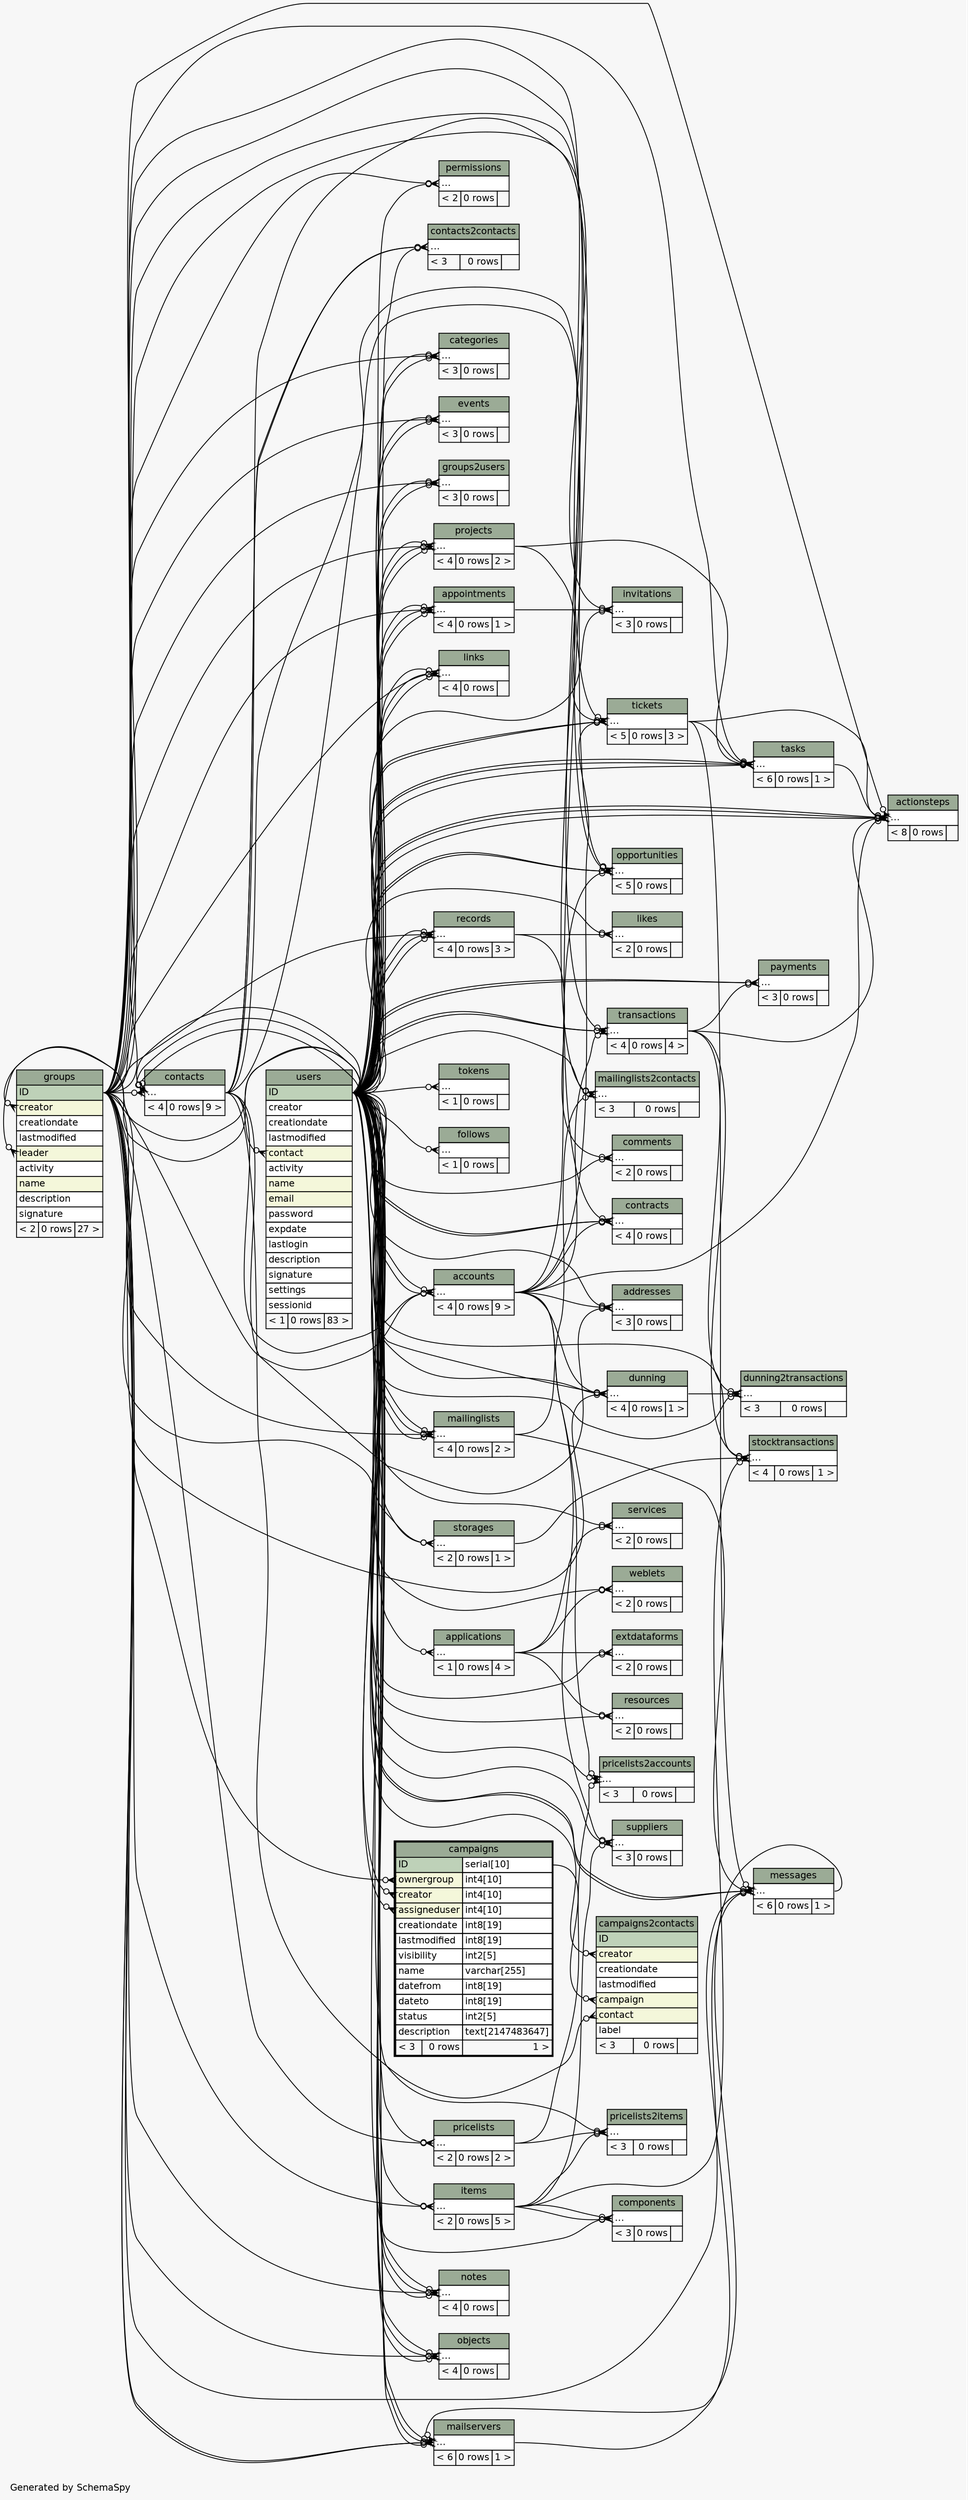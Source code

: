 // dot 2.38.0 on Windows 8.1 6.3
// SchemaSpy rev 590
digraph "twoDegreesRelationshipsDiagram" {
  graph [
    rankdir="RL"
    bgcolor="#f7f7f7"
    label="\nGenerated by SchemaSpy"
    labeljust="l"
    nodesep="0.18"
    ranksep="0.46"
    fontname="Helvetica"
    fontsize="11"
  ];
  node [
    fontname="Helvetica"
    fontsize="11"
    shape="plaintext"
  ];
  edge [
    arrowsize="0.8"
  ];
  "accounts":"elipses":w -> "users":"ID":e [arrowhead=none dir=back arrowtail=crowodot];
  "accounts":"elipses":w -> "contacts":"elipses":e [arrowhead=none dir=back arrowtail=crowodot];
  "accounts":"elipses":w -> "users":"ID":e [arrowhead=none dir=back arrowtail=crowodot];
  "accounts":"elipses":w -> "groups":"ID":e [arrowhead=none dir=back arrowtail=crowodot];
  "actionsteps":"elipses":w -> "accounts":"elipses":e [arrowhead=none dir=back arrowtail=crowodot];
  "actionsteps":"elipses":w -> "users":"ID":e [arrowhead=none dir=back arrowtail=crowodot];
  "actionsteps":"elipses":w -> "users":"ID":e [arrowhead=none dir=back arrowtail=crowodot];
  "actionsteps":"elipses":w -> "groups":"ID":e [arrowhead=none dir=back arrowtail=crowodot];
  "actionsteps":"elipses":w -> "users":"ID":e [arrowhead=none dir=back arrowtail=crowodot];
  "actionsteps":"elipses":w -> "tasks":"elipses":e [arrowhead=none dir=back arrowtail=crowodot];
  "actionsteps":"elipses":w -> "tickets":"elipses":e [arrowhead=none dir=back arrowtail=crowodot];
  "actionsteps":"elipses":w -> "transactions":"elipses":e [arrowhead=none dir=back arrowtail=crowodot];
  "addresses":"elipses":w -> "accounts":"elipses":e [arrowhead=none dir=back arrowtail=crowodot];
  "addresses":"elipses":w -> "contacts":"elipses":e [arrowhead=none dir=back arrowtail=crowodot];
  "addresses":"elipses":w -> "users":"ID":e [arrowhead=none dir=back arrowtail=crowodot];
  "applications":"elipses":w -> "users":"ID":e [arrowhead=none dir=back arrowtail=crowodot];
  "appointments":"elipses":w -> "users":"ID":e [arrowhead=none dir=back arrowtail=crowodot];
  "appointments":"elipses":w -> "users":"ID":e [arrowhead=none dir=back arrowtail=crowodot];
  "appointments":"elipses":w -> "groups":"ID":e [arrowhead=none dir=back arrowtail=crowodot];
  "appointments":"elipses":w -> "users":"ID":e [arrowhead=none dir=back arrowtail=crowodot];
  "campaigns":"assigneduser":w -> "users":"ID":e [arrowhead=none dir=back arrowtail=crowodot];
  "campaigns":"creator":w -> "users":"ID":e [arrowhead=none dir=back arrowtail=crowodot];
  "campaigns":"ownergroup":w -> "groups":"ID":e [arrowhead=none dir=back arrowtail=crowodot];
  "campaigns2contacts":"campaign":w -> "campaigns":"ID.type":e [arrowhead=none dir=back arrowtail=crowodot];
  "campaigns2contacts":"contact":w -> "contacts":"elipses":e [arrowhead=none dir=back arrowtail=crowodot];
  "campaigns2contacts":"creator":w -> "users":"ID":e [arrowhead=none dir=back arrowtail=crowodot];
  "categories":"elipses":w -> "users":"ID":e [arrowhead=none dir=back arrowtail=crowodot];
  "categories":"elipses":w -> "groups":"ID":e [arrowhead=none dir=back arrowtail=crowodot];
  "categories":"elipses":w -> "users":"ID":e [arrowhead=none dir=back arrowtail=crowodot];
  "comments":"elipses":w -> "users":"ID":e [arrowhead=none dir=back arrowtail=crowodot];
  "comments":"elipses":w -> "records":"elipses":e [arrowhead=none dir=back arrowtail=crowodot];
  "components":"elipses":w -> "items":"elipses":e [arrowhead=none dir=back arrowtail=crowodot];
  "components":"elipses":w -> "users":"ID":e [arrowhead=none dir=back arrowtail=crowodot];
  "components":"elipses":w -> "items":"elipses":e [arrowhead=none dir=back arrowtail=crowodot];
  "contacts":"elipses":w -> "users":"ID":e [arrowhead=none dir=back arrowtail=crowodot];
  "contacts":"elipses":w -> "users":"ID":e [arrowhead=none dir=back arrowtail=crowodot];
  "contacts":"elipses":w -> "groups":"ID":e [arrowhead=none dir=back arrowtail=crowodot];
  "contacts":"elipses":w -> "users":"ID":e [arrowhead=none dir=back arrowtail=crowodot];
  "contacts2contacts":"elipses":w -> "contacts":"elipses":e [arrowhead=none dir=back arrowtail=crowodot];
  "contacts2contacts":"elipses":w -> "contacts":"elipses":e [arrowhead=none dir=back arrowtail=crowodot];
  "contacts2contacts":"elipses":w -> "users":"ID":e [arrowhead=none dir=back arrowtail=crowodot];
  "contracts":"elipses":w -> "accounts":"elipses":e [arrowhead=none dir=back arrowtail=crowodot];
  "contracts":"elipses":w -> "users":"ID":e [arrowhead=none dir=back arrowtail=crowodot];
  "contracts":"elipses":w -> "users":"ID":e [arrowhead=none dir=back arrowtail=crowodot];
  "contracts":"elipses":w -> "groups":"ID":e [arrowhead=none dir=back arrowtail=crowodot];
  "dunning":"elipses":w -> "accounts":"elipses":e [arrowhead=none dir=back arrowtail=crowodot];
  "dunning":"elipses":w -> "users":"ID":e [arrowhead=none dir=back arrowtail=crowodot];
  "dunning":"elipses":w -> "users":"ID":e [arrowhead=none dir=back arrowtail=crowodot];
  "dunning":"elipses":w -> "groups":"ID":e [arrowhead=none dir=back arrowtail=crowodot];
  "dunning2transactions":"elipses":w -> "users":"ID":e [arrowhead=none dir=back arrowtail=crowodot];
  "dunning2transactions":"elipses":w -> "dunning":"elipses":e [arrowhead=none dir=back arrowtail=crowodot];
  "dunning2transactions":"elipses":w -> "transactions":"elipses":e [arrowhead=none dir=back arrowtail=crowodot];
  "events":"elipses":w -> "users":"ID":e [arrowhead=none dir=back arrowtail=crowodot];
  "events":"elipses":w -> "groups":"ID":e [arrowhead=none dir=back arrowtail=crowodot];
  "events":"elipses":w -> "users":"ID":e [arrowhead=none dir=back arrowtail=crowodot];
  "extdataforms":"elipses":w -> "applications":"elipses":e [arrowhead=none dir=back arrowtail=crowodot];
  "extdataforms":"elipses":w -> "users":"ID":e [arrowhead=none dir=back arrowtail=crowodot];
  "follows":"elipses":w -> "users":"ID":e [arrowhead=none dir=back arrowtail=crowodot];
  "groups":"creator":w -> "users":"ID":e [arrowhead=none dir=back arrowtail=crowodot];
  "groups":"leader":w -> "users":"ID":e [arrowhead=none dir=back arrowtail=crowodot];
  "groups2users":"elipses":w -> "users":"ID":e [arrowhead=none dir=back arrowtail=crowodot];
  "groups2users":"elipses":w -> "groups":"ID":e [arrowhead=none dir=back arrowtail=crowodot];
  "groups2users":"elipses":w -> "users":"ID":e [arrowhead=none dir=back arrowtail=crowodot];
  "invitations":"elipses":w -> "appointments":"elipses":e [arrowhead=none dir=back arrowtail=crowodot];
  "invitations":"elipses":w -> "contacts":"elipses":e [arrowhead=none dir=back arrowtail=crowodot];
  "invitations":"elipses":w -> "users":"ID":e [arrowhead=none dir=back arrowtail=crowodot];
  "items":"elipses":w -> "users":"ID":e [arrowhead=none dir=back arrowtail=crowodot];
  "items":"elipses":w -> "groups":"ID":e [arrowhead=none dir=back arrowtail=crowodot];
  "likes":"elipses":w -> "users":"ID":e [arrowhead=none dir=back arrowtail=crowodot];
  "likes":"elipses":w -> "records":"elipses":e [arrowhead=none dir=back arrowtail=crowodot];
  "links":"elipses":w -> "users":"ID":e [arrowhead=none dir=back arrowtail=crowodot];
  "links":"elipses":w -> "users":"ID":e [arrowhead=none dir=back arrowtail=crowodot];
  "links":"elipses":w -> "groups":"ID":e [arrowhead=none dir=back arrowtail=crowodot];
  "links":"elipses":w -> "users":"ID":e [arrowhead=none dir=back arrowtail=crowodot];
  "mailinglists":"elipses":w -> "users":"ID":e [arrowhead=none dir=back arrowtail=crowodot];
  "mailinglists":"elipses":w -> "users":"ID":e [arrowhead=none dir=back arrowtail=crowodot];
  "mailinglists":"elipses":w -> "groups":"ID":e [arrowhead=none dir=back arrowtail=crowodot];
  "mailinglists":"elipses":w -> "users":"ID":e [arrowhead=none dir=back arrowtail=crowodot];
  "mailinglists2contacts":"elipses":w -> "contacts":"elipses":e [arrowhead=none dir=back arrowtail=crowodot];
  "mailinglists2contacts":"elipses":w -> "users":"ID":e [arrowhead=none dir=back arrowtail=crowodot];
  "mailinglists2contacts":"elipses":w -> "mailinglists":"elipses":e [arrowhead=none dir=back arrowtail=crowodot];
  "mailservers":"elipses":w -> "users":"ID":e [arrowhead=none dir=back arrowtail=crowodot];
  "mailservers":"elipses":w -> "messages":"elipses":e [arrowhead=none dir=back arrowtail=crowodot];
  "mailservers":"elipses":w -> "groups":"ID":e [arrowhead=none dir=back arrowtail=crowodot];
  "mailservers":"elipses":w -> "users":"ID":e [arrowhead=none dir=back arrowtail=crowodot];
  "mailservers":"elipses":w -> "groups":"ID":e [arrowhead=none dir=back arrowtail=crowodot];
  "mailservers":"elipses":w -> "users":"ID":e [arrowhead=none dir=back arrowtail=crowodot];
  "messages":"elipses":w -> "users":"ID":e [arrowhead=none dir=back arrowtail=crowodot];
  "messages":"elipses":w -> "mailinglists":"elipses":e [arrowhead=none dir=back arrowtail=crowodot];
  "messages":"elipses":w -> "mailservers":"elipses":e [arrowhead=none dir=back arrowtail=crowodot];
  "messages":"elipses":w -> "groups":"ID":e [arrowhead=none dir=back arrowtail=crowodot];
  "messages":"elipses":w -> "users":"ID":e [arrowhead=none dir=back arrowtail=crowodot];
  "messages":"elipses":w -> "tickets":"elipses":e [arrowhead=none dir=back arrowtail=crowodot];
  "notes":"elipses":w -> "users":"ID":e [arrowhead=none dir=back arrowtail=crowodot];
  "notes":"elipses":w -> "users":"ID":e [arrowhead=none dir=back arrowtail=crowodot];
  "notes":"elipses":w -> "groups":"ID":e [arrowhead=none dir=back arrowtail=crowodot];
  "notes":"elipses":w -> "users":"ID":e [arrowhead=none dir=back arrowtail=crowodot];
  "objects":"elipses":w -> "users":"ID":e [arrowhead=none dir=back arrowtail=crowodot];
  "objects":"elipses":w -> "users":"ID":e [arrowhead=none dir=back arrowtail=crowodot];
  "objects":"elipses":w -> "groups":"ID":e [arrowhead=none dir=back arrowtail=crowodot];
  "objects":"elipses":w -> "users":"ID":e [arrowhead=none dir=back arrowtail=crowodot];
  "opportunities":"elipses":w -> "accounts":"elipses":e [arrowhead=none dir=back arrowtail=crowodot];
  "opportunities":"elipses":w -> "users":"ID":e [arrowhead=none dir=back arrowtail=crowodot];
  "opportunities":"elipses":w -> "contacts":"elipses":e [arrowhead=none dir=back arrowtail=crowodot];
  "opportunities":"elipses":w -> "users":"ID":e [arrowhead=none dir=back arrowtail=crowodot];
  "opportunities":"elipses":w -> "groups":"ID":e [arrowhead=none dir=back arrowtail=crowodot];
  "payments":"elipses":w -> "users":"ID":e [arrowhead=none dir=back arrowtail=crowodot];
  "payments":"elipses":w -> "users":"ID":e [arrowhead=none dir=back arrowtail=crowodot];
  "payments":"elipses":w -> "transactions":"elipses":e [arrowhead=none dir=back arrowtail=crowodot];
  "permissions":"elipses":w -> "users":"ID":e [arrowhead=none dir=back arrowtail=crowodot];
  "permissions":"elipses":w -> "groups":"ID":e [arrowhead=none dir=back arrowtail=crowodot];
  "pricelists":"elipses":w -> "users":"ID":e [arrowhead=none dir=back arrowtail=crowodot];
  "pricelists":"elipses":w -> "groups":"ID":e [arrowhead=none dir=back arrowtail=crowodot];
  "pricelists2accounts":"elipses":w -> "accounts":"elipses":e [arrowhead=none dir=back arrowtail=crowodot];
  "pricelists2accounts":"elipses":w -> "users":"ID":e [arrowhead=none dir=back arrowtail=crowodot];
  "pricelists2accounts":"elipses":w -> "pricelists":"elipses":e [arrowhead=none dir=back arrowtail=crowodot];
  "pricelists2items":"elipses":w -> "users":"ID":e [arrowhead=none dir=back arrowtail=crowodot];
  "pricelists2items":"elipses":w -> "items":"elipses":e [arrowhead=none dir=back arrowtail=crowodot];
  "pricelists2items":"elipses":w -> "pricelists":"elipses":e [arrowhead=none dir=back arrowtail=crowodot];
  "projects":"elipses":w -> "users":"ID":e [arrowhead=none dir=back arrowtail=crowodot];
  "projects":"elipses":w -> "users":"ID":e [arrowhead=none dir=back arrowtail=crowodot];
  "projects":"elipses":w -> "groups":"ID":e [arrowhead=none dir=back arrowtail=crowodot];
  "projects":"elipses":w -> "users":"ID":e [arrowhead=none dir=back arrowtail=crowodot];
  "records":"elipses":w -> "users":"ID":e [arrowhead=none dir=back arrowtail=crowodot];
  "records":"elipses":w -> "users":"ID":e [arrowhead=none dir=back arrowtail=crowodot];
  "records":"elipses":w -> "groups":"ID":e [arrowhead=none dir=back arrowtail=crowodot];
  "records":"elipses":w -> "users":"ID":e [arrowhead=none dir=back arrowtail=crowodot];
  "resources":"elipses":w -> "applications":"elipses":e [arrowhead=none dir=back arrowtail=crowodot];
  "resources":"elipses":w -> "users":"ID":e [arrowhead=none dir=back arrowtail=crowodot];
  "services":"elipses":w -> "applications":"elipses":e [arrowhead=none dir=back arrowtail=crowodot];
  "services":"elipses":w -> "users":"ID":e [arrowhead=none dir=back arrowtail=crowodot];
  "stocktransactions":"elipses":w -> "users":"ID":e [arrowhead=none dir=back arrowtail=crowodot];
  "stocktransactions":"elipses":w -> "items":"elipses":e [arrowhead=none dir=back arrowtail=crowodot];
  "stocktransactions":"elipses":w -> "storages":"elipses":e [arrowhead=none dir=back arrowtail=crowodot];
  "stocktransactions":"elipses":w -> "transactions":"elipses":e [arrowhead=none dir=back arrowtail=crowodot];
  "storages":"elipses":w -> "users":"ID":e [arrowhead=none dir=back arrowtail=crowodot];
  "storages":"elipses":w -> "groups":"ID":e [arrowhead=none dir=back arrowtail=crowodot];
  "suppliers":"elipses":w -> "accounts":"elipses":e [arrowhead=none dir=back arrowtail=crowodot];
  "suppliers":"elipses":w -> "users":"ID":e [arrowhead=none dir=back arrowtail=crowodot];
  "suppliers":"elipses":w -> "items":"elipses":e [arrowhead=none dir=back arrowtail=crowodot];
  "tasks":"elipses":w -> "users":"ID":e [arrowhead=none dir=back arrowtail=crowodot];
  "tasks":"elipses":w -> "users":"ID":e [arrowhead=none dir=back arrowtail=crowodot];
  "tasks":"elipses":w -> "groups":"ID":e [arrowhead=none dir=back arrowtail=crowodot];
  "tasks":"elipses":w -> "users":"ID":e [arrowhead=none dir=back arrowtail=crowodot];
  "tasks":"elipses":w -> "projects":"elipses":e [arrowhead=none dir=back arrowtail=crowodot];
  "tasks":"elipses":w -> "tickets":"elipses":e [arrowhead=none dir=back arrowtail=crowodot];
  "tickets":"elipses":w -> "accounts":"elipses":e [arrowhead=none dir=back arrowtail=crowodot];
  "tickets":"elipses":w -> "users":"ID":e [arrowhead=none dir=back arrowtail=crowodot];
  "tickets":"elipses":w -> "users":"ID":e [arrowhead=none dir=back arrowtail=crowodot];
  "tickets":"elipses":w -> "groups":"ID":e [arrowhead=none dir=back arrowtail=crowodot];
  "tickets":"elipses":w -> "projects":"elipses":e [arrowhead=none dir=back arrowtail=crowodot];
  "tokens":"elipses":w -> "users":"ID":e [arrowhead=none dir=back arrowtail=crowodot];
  "transactions":"elipses":w -> "accounts":"elipses":e [arrowhead=none dir=back arrowtail=crowodot];
  "transactions":"elipses":w -> "users":"ID":e [arrowhead=none dir=back arrowtail=crowodot];
  "transactions":"elipses":w -> "users":"ID":e [arrowhead=none dir=back arrowtail=crowodot];
  "transactions":"elipses":w -> "groups":"ID":e [arrowhead=none dir=back arrowtail=crowodot];
  "users":"contact":w -> "contacts":"elipses":e [arrowhead=none dir=back arrowtail=crowodot];
  "weblets":"elipses":w -> "applications":"elipses":e [arrowhead=none dir=back arrowtail=crowodot];
  "weblets":"elipses":w -> "users":"ID":e [arrowhead=none dir=back arrowtail=crowodot];
  "accounts" [
    label=<
    <TABLE BORDER="0" CELLBORDER="1" CELLSPACING="0" BGCOLOR="#ffffff">
      <TR><TD COLSPAN="3" BGCOLOR="#9bab96" ALIGN="CENTER">accounts</TD></TR>
      <TR><TD PORT="elipses" COLSPAN="3" ALIGN="LEFT">...</TD></TR>
      <TR><TD ALIGN="LEFT" BGCOLOR="#f7f7f7">&lt; 4</TD><TD ALIGN="RIGHT" BGCOLOR="#f7f7f7">0 rows</TD><TD ALIGN="RIGHT" BGCOLOR="#f7f7f7">9 &gt;</TD></TR>
    </TABLE>>
    URL="accounts.html"
    tooltip="accounts"
  ];
  "actionsteps" [
    label=<
    <TABLE BORDER="0" CELLBORDER="1" CELLSPACING="0" BGCOLOR="#ffffff">
      <TR><TD COLSPAN="3" BGCOLOR="#9bab96" ALIGN="CENTER">actionsteps</TD></TR>
      <TR><TD PORT="elipses" COLSPAN="3" ALIGN="LEFT">...</TD></TR>
      <TR><TD ALIGN="LEFT" BGCOLOR="#f7f7f7">&lt; 8</TD><TD ALIGN="RIGHT" BGCOLOR="#f7f7f7">0 rows</TD><TD ALIGN="RIGHT" BGCOLOR="#f7f7f7">  </TD></TR>
    </TABLE>>
    URL="actionsteps.html"
    tooltip="actionsteps"
  ];
  "addresses" [
    label=<
    <TABLE BORDER="0" CELLBORDER="1" CELLSPACING="0" BGCOLOR="#ffffff">
      <TR><TD COLSPAN="3" BGCOLOR="#9bab96" ALIGN="CENTER">addresses</TD></TR>
      <TR><TD PORT="elipses" COLSPAN="3" ALIGN="LEFT">...</TD></TR>
      <TR><TD ALIGN="LEFT" BGCOLOR="#f7f7f7">&lt; 3</TD><TD ALIGN="RIGHT" BGCOLOR="#f7f7f7">0 rows</TD><TD ALIGN="RIGHT" BGCOLOR="#f7f7f7">  </TD></TR>
    </TABLE>>
    URL="addresses.html"
    tooltip="addresses"
  ];
  "applications" [
    label=<
    <TABLE BORDER="0" CELLBORDER="1" CELLSPACING="0" BGCOLOR="#ffffff">
      <TR><TD COLSPAN="3" BGCOLOR="#9bab96" ALIGN="CENTER">applications</TD></TR>
      <TR><TD PORT="elipses" COLSPAN="3" ALIGN="LEFT">...</TD></TR>
      <TR><TD ALIGN="LEFT" BGCOLOR="#f7f7f7">&lt; 1</TD><TD ALIGN="RIGHT" BGCOLOR="#f7f7f7">0 rows</TD><TD ALIGN="RIGHT" BGCOLOR="#f7f7f7">4 &gt;</TD></TR>
    </TABLE>>
    URL="applications.html"
    tooltip="applications"
  ];
  "appointments" [
    label=<
    <TABLE BORDER="0" CELLBORDER="1" CELLSPACING="0" BGCOLOR="#ffffff">
      <TR><TD COLSPAN="3" BGCOLOR="#9bab96" ALIGN="CENTER">appointments</TD></TR>
      <TR><TD PORT="elipses" COLSPAN="3" ALIGN="LEFT">...</TD></TR>
      <TR><TD ALIGN="LEFT" BGCOLOR="#f7f7f7">&lt; 4</TD><TD ALIGN="RIGHT" BGCOLOR="#f7f7f7">0 rows</TD><TD ALIGN="RIGHT" BGCOLOR="#f7f7f7">1 &gt;</TD></TR>
    </TABLE>>
    URL="appointments.html"
    tooltip="appointments"
  ];
  "campaigns" [
    label=<
    <TABLE BORDER="2" CELLBORDER="1" CELLSPACING="0" BGCOLOR="#ffffff">
      <TR><TD COLSPAN="3" BGCOLOR="#9bab96" ALIGN="CENTER">campaigns</TD></TR>
      <TR><TD PORT="ID" COLSPAN="2" BGCOLOR="#bed1b8" ALIGN="LEFT">ID</TD><TD PORT="ID.type" ALIGN="LEFT">serial[10]</TD></TR>
      <TR><TD PORT="ownergroup" COLSPAN="2" BGCOLOR="#f4f7da" ALIGN="LEFT">ownergroup</TD><TD PORT="ownergroup.type" ALIGN="LEFT">int4[10]</TD></TR>
      <TR><TD PORT="creator" COLSPAN="2" BGCOLOR="#f4f7da" ALIGN="LEFT">creator</TD><TD PORT="creator.type" ALIGN="LEFT">int4[10]</TD></TR>
      <TR><TD PORT="assigneduser" COLSPAN="2" BGCOLOR="#f4f7da" ALIGN="LEFT">assigneduser</TD><TD PORT="assigneduser.type" ALIGN="LEFT">int4[10]</TD></TR>
      <TR><TD PORT="creationdate" COLSPAN="2" ALIGN="LEFT">creationdate</TD><TD PORT="creationdate.type" ALIGN="LEFT">int8[19]</TD></TR>
      <TR><TD PORT="lastmodified" COLSPAN="2" ALIGN="LEFT">lastmodified</TD><TD PORT="lastmodified.type" ALIGN="LEFT">int8[19]</TD></TR>
      <TR><TD PORT="visibility" COLSPAN="2" ALIGN="LEFT">visibility</TD><TD PORT="visibility.type" ALIGN="LEFT">int2[5]</TD></TR>
      <TR><TD PORT="name" COLSPAN="2" ALIGN="LEFT">name</TD><TD PORT="name.type" ALIGN="LEFT">varchar[255]</TD></TR>
      <TR><TD PORT="datefrom" COLSPAN="2" ALIGN="LEFT">datefrom</TD><TD PORT="datefrom.type" ALIGN="LEFT">int8[19]</TD></TR>
      <TR><TD PORT="dateto" COLSPAN="2" ALIGN="LEFT">dateto</TD><TD PORT="dateto.type" ALIGN="LEFT">int8[19]</TD></TR>
      <TR><TD PORT="status" COLSPAN="2" ALIGN="LEFT">status</TD><TD PORT="status.type" ALIGN="LEFT">int2[5]</TD></TR>
      <TR><TD PORT="description" COLSPAN="2" ALIGN="LEFT">description</TD><TD PORT="description.type" ALIGN="LEFT">text[2147483647]</TD></TR>
      <TR><TD ALIGN="LEFT" BGCOLOR="#f7f7f7">&lt; 3</TD><TD ALIGN="RIGHT" BGCOLOR="#f7f7f7">0 rows</TD><TD ALIGN="RIGHT" BGCOLOR="#f7f7f7">1 &gt;</TD></TR>
    </TABLE>>
    URL="campaigns.html"
    tooltip="campaigns"
  ];
  "campaigns2contacts" [
    label=<
    <TABLE BORDER="0" CELLBORDER="1" CELLSPACING="0" BGCOLOR="#ffffff">
      <TR><TD COLSPAN="3" BGCOLOR="#9bab96" ALIGN="CENTER">campaigns2contacts</TD></TR>
      <TR><TD PORT="ID" COLSPAN="3" BGCOLOR="#bed1b8" ALIGN="LEFT">ID</TD></TR>
      <TR><TD PORT="creator" COLSPAN="3" BGCOLOR="#f4f7da" ALIGN="LEFT">creator</TD></TR>
      <TR><TD PORT="creationdate" COLSPAN="3" ALIGN="LEFT">creationdate</TD></TR>
      <TR><TD PORT="lastmodified" COLSPAN="3" ALIGN="LEFT">lastmodified</TD></TR>
      <TR><TD PORT="campaign" COLSPAN="3" BGCOLOR="#f4f7da" ALIGN="LEFT">campaign</TD></TR>
      <TR><TD PORT="contact" COLSPAN="3" BGCOLOR="#f4f7da" ALIGN="LEFT">contact</TD></TR>
      <TR><TD PORT="label" COLSPAN="3" ALIGN="LEFT">label</TD></TR>
      <TR><TD ALIGN="LEFT" BGCOLOR="#f7f7f7">&lt; 3</TD><TD ALIGN="RIGHT" BGCOLOR="#f7f7f7">0 rows</TD><TD ALIGN="RIGHT" BGCOLOR="#f7f7f7">  </TD></TR>
    </TABLE>>
    URL="campaigns2contacts.html"
    tooltip="campaigns2contacts"
  ];
  "categories" [
    label=<
    <TABLE BORDER="0" CELLBORDER="1" CELLSPACING="0" BGCOLOR="#ffffff">
      <TR><TD COLSPAN="3" BGCOLOR="#9bab96" ALIGN="CENTER">categories</TD></TR>
      <TR><TD PORT="elipses" COLSPAN="3" ALIGN="LEFT">...</TD></TR>
      <TR><TD ALIGN="LEFT" BGCOLOR="#f7f7f7">&lt; 3</TD><TD ALIGN="RIGHT" BGCOLOR="#f7f7f7">0 rows</TD><TD ALIGN="RIGHT" BGCOLOR="#f7f7f7">  </TD></TR>
    </TABLE>>
    URL="categories.html"
    tooltip="categories"
  ];
  "comments" [
    label=<
    <TABLE BORDER="0" CELLBORDER="1" CELLSPACING="0" BGCOLOR="#ffffff">
      <TR><TD COLSPAN="3" BGCOLOR="#9bab96" ALIGN="CENTER">comments</TD></TR>
      <TR><TD PORT="elipses" COLSPAN="3" ALIGN="LEFT">...</TD></TR>
      <TR><TD ALIGN="LEFT" BGCOLOR="#f7f7f7">&lt; 2</TD><TD ALIGN="RIGHT" BGCOLOR="#f7f7f7">0 rows</TD><TD ALIGN="RIGHT" BGCOLOR="#f7f7f7">  </TD></TR>
    </TABLE>>
    URL="comments.html"
    tooltip="comments"
  ];
  "components" [
    label=<
    <TABLE BORDER="0" CELLBORDER="1" CELLSPACING="0" BGCOLOR="#ffffff">
      <TR><TD COLSPAN="3" BGCOLOR="#9bab96" ALIGN="CENTER">components</TD></TR>
      <TR><TD PORT="elipses" COLSPAN="3" ALIGN="LEFT">...</TD></TR>
      <TR><TD ALIGN="LEFT" BGCOLOR="#f7f7f7">&lt; 3</TD><TD ALIGN="RIGHT" BGCOLOR="#f7f7f7">0 rows</TD><TD ALIGN="RIGHT" BGCOLOR="#f7f7f7">  </TD></TR>
    </TABLE>>
    URL="components.html"
    tooltip="components"
  ];
  "contacts" [
    label=<
    <TABLE BORDER="0" CELLBORDER="1" CELLSPACING="0" BGCOLOR="#ffffff">
      <TR><TD COLSPAN="3" BGCOLOR="#9bab96" ALIGN="CENTER">contacts</TD></TR>
      <TR><TD PORT="elipses" COLSPAN="3" ALIGN="LEFT">...</TD></TR>
      <TR><TD ALIGN="LEFT" BGCOLOR="#f7f7f7">&lt; 4</TD><TD ALIGN="RIGHT" BGCOLOR="#f7f7f7">0 rows</TD><TD ALIGN="RIGHT" BGCOLOR="#f7f7f7">9 &gt;</TD></TR>
    </TABLE>>
    URL="contacts.html"
    tooltip="contacts"
  ];
  "contacts2contacts" [
    label=<
    <TABLE BORDER="0" CELLBORDER="1" CELLSPACING="0" BGCOLOR="#ffffff">
      <TR><TD COLSPAN="3" BGCOLOR="#9bab96" ALIGN="CENTER">contacts2contacts</TD></TR>
      <TR><TD PORT="elipses" COLSPAN="3" ALIGN="LEFT">...</TD></TR>
      <TR><TD ALIGN="LEFT" BGCOLOR="#f7f7f7">&lt; 3</TD><TD ALIGN="RIGHT" BGCOLOR="#f7f7f7">0 rows</TD><TD ALIGN="RIGHT" BGCOLOR="#f7f7f7">  </TD></TR>
    </TABLE>>
    URL="contacts2contacts.html"
    tooltip="contacts2contacts"
  ];
  "contracts" [
    label=<
    <TABLE BORDER="0" CELLBORDER="1" CELLSPACING="0" BGCOLOR="#ffffff">
      <TR><TD COLSPAN="3" BGCOLOR="#9bab96" ALIGN="CENTER">contracts</TD></TR>
      <TR><TD PORT="elipses" COLSPAN="3" ALIGN="LEFT">...</TD></TR>
      <TR><TD ALIGN="LEFT" BGCOLOR="#f7f7f7">&lt; 4</TD><TD ALIGN="RIGHT" BGCOLOR="#f7f7f7">0 rows</TD><TD ALIGN="RIGHT" BGCOLOR="#f7f7f7">  </TD></TR>
    </TABLE>>
    URL="contracts.html"
    tooltip="contracts"
  ];
  "dunning" [
    label=<
    <TABLE BORDER="0" CELLBORDER="1" CELLSPACING="0" BGCOLOR="#ffffff">
      <TR><TD COLSPAN="3" BGCOLOR="#9bab96" ALIGN="CENTER">dunning</TD></TR>
      <TR><TD PORT="elipses" COLSPAN="3" ALIGN="LEFT">...</TD></TR>
      <TR><TD ALIGN="LEFT" BGCOLOR="#f7f7f7">&lt; 4</TD><TD ALIGN="RIGHT" BGCOLOR="#f7f7f7">0 rows</TD><TD ALIGN="RIGHT" BGCOLOR="#f7f7f7">1 &gt;</TD></TR>
    </TABLE>>
    URL="dunning.html"
    tooltip="dunning"
  ];
  "dunning2transactions" [
    label=<
    <TABLE BORDER="0" CELLBORDER="1" CELLSPACING="0" BGCOLOR="#ffffff">
      <TR><TD COLSPAN="3" BGCOLOR="#9bab96" ALIGN="CENTER">dunning2transactions</TD></TR>
      <TR><TD PORT="elipses" COLSPAN="3" ALIGN="LEFT">...</TD></TR>
      <TR><TD ALIGN="LEFT" BGCOLOR="#f7f7f7">&lt; 3</TD><TD ALIGN="RIGHT" BGCOLOR="#f7f7f7">0 rows</TD><TD ALIGN="RIGHT" BGCOLOR="#f7f7f7">  </TD></TR>
    </TABLE>>
    URL="dunning2transactions.html"
    tooltip="dunning2transactions"
  ];
  "events" [
    label=<
    <TABLE BORDER="0" CELLBORDER="1" CELLSPACING="0" BGCOLOR="#ffffff">
      <TR><TD COLSPAN="3" BGCOLOR="#9bab96" ALIGN="CENTER">events</TD></TR>
      <TR><TD PORT="elipses" COLSPAN="3" ALIGN="LEFT">...</TD></TR>
      <TR><TD ALIGN="LEFT" BGCOLOR="#f7f7f7">&lt; 3</TD><TD ALIGN="RIGHT" BGCOLOR="#f7f7f7">0 rows</TD><TD ALIGN="RIGHT" BGCOLOR="#f7f7f7">  </TD></TR>
    </TABLE>>
    URL="events.html"
    tooltip="events"
  ];
  "extdataforms" [
    label=<
    <TABLE BORDER="0" CELLBORDER="1" CELLSPACING="0" BGCOLOR="#ffffff">
      <TR><TD COLSPAN="3" BGCOLOR="#9bab96" ALIGN="CENTER">extdataforms</TD></TR>
      <TR><TD PORT="elipses" COLSPAN="3" ALIGN="LEFT">...</TD></TR>
      <TR><TD ALIGN="LEFT" BGCOLOR="#f7f7f7">&lt; 2</TD><TD ALIGN="RIGHT" BGCOLOR="#f7f7f7">0 rows</TD><TD ALIGN="RIGHT" BGCOLOR="#f7f7f7">  </TD></TR>
    </TABLE>>
    URL="extdataforms.html"
    tooltip="extdataforms"
  ];
  "follows" [
    label=<
    <TABLE BORDER="0" CELLBORDER="1" CELLSPACING="0" BGCOLOR="#ffffff">
      <TR><TD COLSPAN="3" BGCOLOR="#9bab96" ALIGN="CENTER">follows</TD></TR>
      <TR><TD PORT="elipses" COLSPAN="3" ALIGN="LEFT">...</TD></TR>
      <TR><TD ALIGN="LEFT" BGCOLOR="#f7f7f7">&lt; 1</TD><TD ALIGN="RIGHT" BGCOLOR="#f7f7f7">0 rows</TD><TD ALIGN="RIGHT" BGCOLOR="#f7f7f7">  </TD></TR>
    </TABLE>>
    URL="follows.html"
    tooltip="follows"
  ];
  "groups" [
    label=<
    <TABLE BORDER="0" CELLBORDER="1" CELLSPACING="0" BGCOLOR="#ffffff">
      <TR><TD COLSPAN="3" BGCOLOR="#9bab96" ALIGN="CENTER">groups</TD></TR>
      <TR><TD PORT="ID" COLSPAN="3" BGCOLOR="#bed1b8" ALIGN="LEFT">ID</TD></TR>
      <TR><TD PORT="creator" COLSPAN="3" BGCOLOR="#f4f7da" ALIGN="LEFT">creator</TD></TR>
      <TR><TD PORT="creationdate" COLSPAN="3" ALIGN="LEFT">creationdate</TD></TR>
      <TR><TD PORT="lastmodified" COLSPAN="3" ALIGN="LEFT">lastmodified</TD></TR>
      <TR><TD PORT="leader" COLSPAN="3" BGCOLOR="#f4f7da" ALIGN="LEFT">leader</TD></TR>
      <TR><TD PORT="activity" COLSPAN="3" ALIGN="LEFT">activity</TD></TR>
      <TR><TD PORT="name" COLSPAN="3" BGCOLOR="#f4f7da" ALIGN="LEFT">name</TD></TR>
      <TR><TD PORT="description" COLSPAN="3" ALIGN="LEFT">description</TD></TR>
      <TR><TD PORT="signature" COLSPAN="3" ALIGN="LEFT">signature</TD></TR>
      <TR><TD ALIGN="LEFT" BGCOLOR="#f7f7f7">&lt; 2</TD><TD ALIGN="RIGHT" BGCOLOR="#f7f7f7">0 rows</TD><TD ALIGN="RIGHT" BGCOLOR="#f7f7f7">27 &gt;</TD></TR>
    </TABLE>>
    URL="groups.html"
    tooltip="groups"
  ];
  "groups2users" [
    label=<
    <TABLE BORDER="0" CELLBORDER="1" CELLSPACING="0" BGCOLOR="#ffffff">
      <TR><TD COLSPAN="3" BGCOLOR="#9bab96" ALIGN="CENTER">groups2users</TD></TR>
      <TR><TD PORT="elipses" COLSPAN="3" ALIGN="LEFT">...</TD></TR>
      <TR><TD ALIGN="LEFT" BGCOLOR="#f7f7f7">&lt; 3</TD><TD ALIGN="RIGHT" BGCOLOR="#f7f7f7">0 rows</TD><TD ALIGN="RIGHT" BGCOLOR="#f7f7f7">  </TD></TR>
    </TABLE>>
    URL="groups2users.html"
    tooltip="groups2users"
  ];
  "invitations" [
    label=<
    <TABLE BORDER="0" CELLBORDER="1" CELLSPACING="0" BGCOLOR="#ffffff">
      <TR><TD COLSPAN="3" BGCOLOR="#9bab96" ALIGN="CENTER">invitations</TD></TR>
      <TR><TD PORT="elipses" COLSPAN="3" ALIGN="LEFT">...</TD></TR>
      <TR><TD ALIGN="LEFT" BGCOLOR="#f7f7f7">&lt; 3</TD><TD ALIGN="RIGHT" BGCOLOR="#f7f7f7">0 rows</TD><TD ALIGN="RIGHT" BGCOLOR="#f7f7f7">  </TD></TR>
    </TABLE>>
    URL="invitations.html"
    tooltip="invitations"
  ];
  "items" [
    label=<
    <TABLE BORDER="0" CELLBORDER="1" CELLSPACING="0" BGCOLOR="#ffffff">
      <TR><TD COLSPAN="3" BGCOLOR="#9bab96" ALIGN="CENTER">items</TD></TR>
      <TR><TD PORT="elipses" COLSPAN="3" ALIGN="LEFT">...</TD></TR>
      <TR><TD ALIGN="LEFT" BGCOLOR="#f7f7f7">&lt; 2</TD><TD ALIGN="RIGHT" BGCOLOR="#f7f7f7">0 rows</TD><TD ALIGN="RIGHT" BGCOLOR="#f7f7f7">5 &gt;</TD></TR>
    </TABLE>>
    URL="items.html"
    tooltip="items"
  ];
  "likes" [
    label=<
    <TABLE BORDER="0" CELLBORDER="1" CELLSPACING="0" BGCOLOR="#ffffff">
      <TR><TD COLSPAN="3" BGCOLOR="#9bab96" ALIGN="CENTER">likes</TD></TR>
      <TR><TD PORT="elipses" COLSPAN="3" ALIGN="LEFT">...</TD></TR>
      <TR><TD ALIGN="LEFT" BGCOLOR="#f7f7f7">&lt; 2</TD><TD ALIGN="RIGHT" BGCOLOR="#f7f7f7">0 rows</TD><TD ALIGN="RIGHT" BGCOLOR="#f7f7f7">  </TD></TR>
    </TABLE>>
    URL="likes.html"
    tooltip="likes"
  ];
  "links" [
    label=<
    <TABLE BORDER="0" CELLBORDER="1" CELLSPACING="0" BGCOLOR="#ffffff">
      <TR><TD COLSPAN="3" BGCOLOR="#9bab96" ALIGN="CENTER">links</TD></TR>
      <TR><TD PORT="elipses" COLSPAN="3" ALIGN="LEFT">...</TD></TR>
      <TR><TD ALIGN="LEFT" BGCOLOR="#f7f7f7">&lt; 4</TD><TD ALIGN="RIGHT" BGCOLOR="#f7f7f7">0 rows</TD><TD ALIGN="RIGHT" BGCOLOR="#f7f7f7">  </TD></TR>
    </TABLE>>
    URL="links.html"
    tooltip="links"
  ];
  "mailinglists" [
    label=<
    <TABLE BORDER="0" CELLBORDER="1" CELLSPACING="0" BGCOLOR="#ffffff">
      <TR><TD COLSPAN="3" BGCOLOR="#9bab96" ALIGN="CENTER">mailinglists</TD></TR>
      <TR><TD PORT="elipses" COLSPAN="3" ALIGN="LEFT">...</TD></TR>
      <TR><TD ALIGN="LEFT" BGCOLOR="#f7f7f7">&lt; 4</TD><TD ALIGN="RIGHT" BGCOLOR="#f7f7f7">0 rows</TD><TD ALIGN="RIGHT" BGCOLOR="#f7f7f7">2 &gt;</TD></TR>
    </TABLE>>
    URL="mailinglists.html"
    tooltip="mailinglists"
  ];
  "mailinglists2contacts" [
    label=<
    <TABLE BORDER="0" CELLBORDER="1" CELLSPACING="0" BGCOLOR="#ffffff">
      <TR><TD COLSPAN="3" BGCOLOR="#9bab96" ALIGN="CENTER">mailinglists2contacts</TD></TR>
      <TR><TD PORT="elipses" COLSPAN="3" ALIGN="LEFT">...</TD></TR>
      <TR><TD ALIGN="LEFT" BGCOLOR="#f7f7f7">&lt; 3</TD><TD ALIGN="RIGHT" BGCOLOR="#f7f7f7">0 rows</TD><TD ALIGN="RIGHT" BGCOLOR="#f7f7f7">  </TD></TR>
    </TABLE>>
    URL="mailinglists2contacts.html"
    tooltip="mailinglists2contacts"
  ];
  "mailservers" [
    label=<
    <TABLE BORDER="0" CELLBORDER="1" CELLSPACING="0" BGCOLOR="#ffffff">
      <TR><TD COLSPAN="3" BGCOLOR="#9bab96" ALIGN="CENTER">mailservers</TD></TR>
      <TR><TD PORT="elipses" COLSPAN="3" ALIGN="LEFT">...</TD></TR>
      <TR><TD ALIGN="LEFT" BGCOLOR="#f7f7f7">&lt; 6</TD><TD ALIGN="RIGHT" BGCOLOR="#f7f7f7">0 rows</TD><TD ALIGN="RIGHT" BGCOLOR="#f7f7f7">1 &gt;</TD></TR>
    </TABLE>>
    URL="mailservers.html"
    tooltip="mailservers"
  ];
  "messages" [
    label=<
    <TABLE BORDER="0" CELLBORDER="1" CELLSPACING="0" BGCOLOR="#ffffff">
      <TR><TD COLSPAN="3" BGCOLOR="#9bab96" ALIGN="CENTER">messages</TD></TR>
      <TR><TD PORT="elipses" COLSPAN="3" ALIGN="LEFT">...</TD></TR>
      <TR><TD ALIGN="LEFT" BGCOLOR="#f7f7f7">&lt; 6</TD><TD ALIGN="RIGHT" BGCOLOR="#f7f7f7">0 rows</TD><TD ALIGN="RIGHT" BGCOLOR="#f7f7f7">1 &gt;</TD></TR>
    </TABLE>>
    URL="messages.html"
    tooltip="messages"
  ];
  "notes" [
    label=<
    <TABLE BORDER="0" CELLBORDER="1" CELLSPACING="0" BGCOLOR="#ffffff">
      <TR><TD COLSPAN="3" BGCOLOR="#9bab96" ALIGN="CENTER">notes</TD></TR>
      <TR><TD PORT="elipses" COLSPAN="3" ALIGN="LEFT">...</TD></TR>
      <TR><TD ALIGN="LEFT" BGCOLOR="#f7f7f7">&lt; 4</TD><TD ALIGN="RIGHT" BGCOLOR="#f7f7f7">0 rows</TD><TD ALIGN="RIGHT" BGCOLOR="#f7f7f7">  </TD></TR>
    </TABLE>>
    URL="notes.html"
    tooltip="notes"
  ];
  "objects" [
    label=<
    <TABLE BORDER="0" CELLBORDER="1" CELLSPACING="0" BGCOLOR="#ffffff">
      <TR><TD COLSPAN="3" BGCOLOR="#9bab96" ALIGN="CENTER">objects</TD></TR>
      <TR><TD PORT="elipses" COLSPAN="3" ALIGN="LEFT">...</TD></TR>
      <TR><TD ALIGN="LEFT" BGCOLOR="#f7f7f7">&lt; 4</TD><TD ALIGN="RIGHT" BGCOLOR="#f7f7f7">0 rows</TD><TD ALIGN="RIGHT" BGCOLOR="#f7f7f7">  </TD></TR>
    </TABLE>>
    URL="objects.html"
    tooltip="objects"
  ];
  "opportunities" [
    label=<
    <TABLE BORDER="0" CELLBORDER="1" CELLSPACING="0" BGCOLOR="#ffffff">
      <TR><TD COLSPAN="3" BGCOLOR="#9bab96" ALIGN="CENTER">opportunities</TD></TR>
      <TR><TD PORT="elipses" COLSPAN="3" ALIGN="LEFT">...</TD></TR>
      <TR><TD ALIGN="LEFT" BGCOLOR="#f7f7f7">&lt; 5</TD><TD ALIGN="RIGHT" BGCOLOR="#f7f7f7">0 rows</TD><TD ALIGN="RIGHT" BGCOLOR="#f7f7f7">  </TD></TR>
    </TABLE>>
    URL="opportunities.html"
    tooltip="opportunities"
  ];
  "payments" [
    label=<
    <TABLE BORDER="0" CELLBORDER="1" CELLSPACING="0" BGCOLOR="#ffffff">
      <TR><TD COLSPAN="3" BGCOLOR="#9bab96" ALIGN="CENTER">payments</TD></TR>
      <TR><TD PORT="elipses" COLSPAN="3" ALIGN="LEFT">...</TD></TR>
      <TR><TD ALIGN="LEFT" BGCOLOR="#f7f7f7">&lt; 3</TD><TD ALIGN="RIGHT" BGCOLOR="#f7f7f7">0 rows</TD><TD ALIGN="RIGHT" BGCOLOR="#f7f7f7">  </TD></TR>
    </TABLE>>
    URL="payments.html"
    tooltip="payments"
  ];
  "permissions" [
    label=<
    <TABLE BORDER="0" CELLBORDER="1" CELLSPACING="0" BGCOLOR="#ffffff">
      <TR><TD COLSPAN="3" BGCOLOR="#9bab96" ALIGN="CENTER">permissions</TD></TR>
      <TR><TD PORT="elipses" COLSPAN="3" ALIGN="LEFT">...</TD></TR>
      <TR><TD ALIGN="LEFT" BGCOLOR="#f7f7f7">&lt; 2</TD><TD ALIGN="RIGHT" BGCOLOR="#f7f7f7">0 rows</TD><TD ALIGN="RIGHT" BGCOLOR="#f7f7f7">  </TD></TR>
    </TABLE>>
    URL="permissions.html"
    tooltip="permissions"
  ];
  "pricelists" [
    label=<
    <TABLE BORDER="0" CELLBORDER="1" CELLSPACING="0" BGCOLOR="#ffffff">
      <TR><TD COLSPAN="3" BGCOLOR="#9bab96" ALIGN="CENTER">pricelists</TD></TR>
      <TR><TD PORT="elipses" COLSPAN="3" ALIGN="LEFT">...</TD></TR>
      <TR><TD ALIGN="LEFT" BGCOLOR="#f7f7f7">&lt; 2</TD><TD ALIGN="RIGHT" BGCOLOR="#f7f7f7">0 rows</TD><TD ALIGN="RIGHT" BGCOLOR="#f7f7f7">2 &gt;</TD></TR>
    </TABLE>>
    URL="pricelists.html"
    tooltip="pricelists"
  ];
  "pricelists2accounts" [
    label=<
    <TABLE BORDER="0" CELLBORDER="1" CELLSPACING="0" BGCOLOR="#ffffff">
      <TR><TD COLSPAN="3" BGCOLOR="#9bab96" ALIGN="CENTER">pricelists2accounts</TD></TR>
      <TR><TD PORT="elipses" COLSPAN="3" ALIGN="LEFT">...</TD></TR>
      <TR><TD ALIGN="LEFT" BGCOLOR="#f7f7f7">&lt; 3</TD><TD ALIGN="RIGHT" BGCOLOR="#f7f7f7">0 rows</TD><TD ALIGN="RIGHT" BGCOLOR="#f7f7f7">  </TD></TR>
    </TABLE>>
    URL="pricelists2accounts.html"
    tooltip="pricelists2accounts"
  ];
  "pricelists2items" [
    label=<
    <TABLE BORDER="0" CELLBORDER="1" CELLSPACING="0" BGCOLOR="#ffffff">
      <TR><TD COLSPAN="3" BGCOLOR="#9bab96" ALIGN="CENTER">pricelists2items</TD></TR>
      <TR><TD PORT="elipses" COLSPAN="3" ALIGN="LEFT">...</TD></TR>
      <TR><TD ALIGN="LEFT" BGCOLOR="#f7f7f7">&lt; 3</TD><TD ALIGN="RIGHT" BGCOLOR="#f7f7f7">0 rows</TD><TD ALIGN="RIGHT" BGCOLOR="#f7f7f7">  </TD></TR>
    </TABLE>>
    URL="pricelists2items.html"
    tooltip="pricelists2items"
  ];
  "projects" [
    label=<
    <TABLE BORDER="0" CELLBORDER="1" CELLSPACING="0" BGCOLOR="#ffffff">
      <TR><TD COLSPAN="3" BGCOLOR="#9bab96" ALIGN="CENTER">projects</TD></TR>
      <TR><TD PORT="elipses" COLSPAN="3" ALIGN="LEFT">...</TD></TR>
      <TR><TD ALIGN="LEFT" BGCOLOR="#f7f7f7">&lt; 4</TD><TD ALIGN="RIGHT" BGCOLOR="#f7f7f7">0 rows</TD><TD ALIGN="RIGHT" BGCOLOR="#f7f7f7">2 &gt;</TD></TR>
    </TABLE>>
    URL="projects.html"
    tooltip="projects"
  ];
  "records" [
    label=<
    <TABLE BORDER="0" CELLBORDER="1" CELLSPACING="0" BGCOLOR="#ffffff">
      <TR><TD COLSPAN="3" BGCOLOR="#9bab96" ALIGN="CENTER">records</TD></TR>
      <TR><TD PORT="elipses" COLSPAN="3" ALIGN="LEFT">...</TD></TR>
      <TR><TD ALIGN="LEFT" BGCOLOR="#f7f7f7">&lt; 4</TD><TD ALIGN="RIGHT" BGCOLOR="#f7f7f7">0 rows</TD><TD ALIGN="RIGHT" BGCOLOR="#f7f7f7">3 &gt;</TD></TR>
    </TABLE>>
    URL="records.html"
    tooltip="records"
  ];
  "resources" [
    label=<
    <TABLE BORDER="0" CELLBORDER="1" CELLSPACING="0" BGCOLOR="#ffffff">
      <TR><TD COLSPAN="3" BGCOLOR="#9bab96" ALIGN="CENTER">resources</TD></TR>
      <TR><TD PORT="elipses" COLSPAN="3" ALIGN="LEFT">...</TD></TR>
      <TR><TD ALIGN="LEFT" BGCOLOR="#f7f7f7">&lt; 2</TD><TD ALIGN="RIGHT" BGCOLOR="#f7f7f7">0 rows</TD><TD ALIGN="RIGHT" BGCOLOR="#f7f7f7">  </TD></TR>
    </TABLE>>
    URL="resources.html"
    tooltip="resources"
  ];
  "services" [
    label=<
    <TABLE BORDER="0" CELLBORDER="1" CELLSPACING="0" BGCOLOR="#ffffff">
      <TR><TD COLSPAN="3" BGCOLOR="#9bab96" ALIGN="CENTER">services</TD></TR>
      <TR><TD PORT="elipses" COLSPAN="3" ALIGN="LEFT">...</TD></TR>
      <TR><TD ALIGN="LEFT" BGCOLOR="#f7f7f7">&lt; 2</TD><TD ALIGN="RIGHT" BGCOLOR="#f7f7f7">0 rows</TD><TD ALIGN="RIGHT" BGCOLOR="#f7f7f7">  </TD></TR>
    </TABLE>>
    URL="services.html"
    tooltip="services"
  ];
  "stocktransactions" [
    label=<
    <TABLE BORDER="0" CELLBORDER="1" CELLSPACING="0" BGCOLOR="#ffffff">
      <TR><TD COLSPAN="3" BGCOLOR="#9bab96" ALIGN="CENTER">stocktransactions</TD></TR>
      <TR><TD PORT="elipses" COLSPAN="3" ALIGN="LEFT">...</TD></TR>
      <TR><TD ALIGN="LEFT" BGCOLOR="#f7f7f7">&lt; 4</TD><TD ALIGN="RIGHT" BGCOLOR="#f7f7f7">0 rows</TD><TD ALIGN="RIGHT" BGCOLOR="#f7f7f7">1 &gt;</TD></TR>
    </TABLE>>
    URL="stocktransactions.html"
    tooltip="stocktransactions"
  ];
  "storages" [
    label=<
    <TABLE BORDER="0" CELLBORDER="1" CELLSPACING="0" BGCOLOR="#ffffff">
      <TR><TD COLSPAN="3" BGCOLOR="#9bab96" ALIGN="CENTER">storages</TD></TR>
      <TR><TD PORT="elipses" COLSPAN="3" ALIGN="LEFT">...</TD></TR>
      <TR><TD ALIGN="LEFT" BGCOLOR="#f7f7f7">&lt; 2</TD><TD ALIGN="RIGHT" BGCOLOR="#f7f7f7">0 rows</TD><TD ALIGN="RIGHT" BGCOLOR="#f7f7f7">1 &gt;</TD></TR>
    </TABLE>>
    URL="storages.html"
    tooltip="storages"
  ];
  "suppliers" [
    label=<
    <TABLE BORDER="0" CELLBORDER="1" CELLSPACING="0" BGCOLOR="#ffffff">
      <TR><TD COLSPAN="3" BGCOLOR="#9bab96" ALIGN="CENTER">suppliers</TD></TR>
      <TR><TD PORT="elipses" COLSPAN="3" ALIGN="LEFT">...</TD></TR>
      <TR><TD ALIGN="LEFT" BGCOLOR="#f7f7f7">&lt; 3</TD><TD ALIGN="RIGHT" BGCOLOR="#f7f7f7">0 rows</TD><TD ALIGN="RIGHT" BGCOLOR="#f7f7f7">  </TD></TR>
    </TABLE>>
    URL="suppliers.html"
    tooltip="suppliers"
  ];
  "tasks" [
    label=<
    <TABLE BORDER="0" CELLBORDER="1" CELLSPACING="0" BGCOLOR="#ffffff">
      <TR><TD COLSPAN="3" BGCOLOR="#9bab96" ALIGN="CENTER">tasks</TD></TR>
      <TR><TD PORT="elipses" COLSPAN="3" ALIGN="LEFT">...</TD></TR>
      <TR><TD ALIGN="LEFT" BGCOLOR="#f7f7f7">&lt; 6</TD><TD ALIGN="RIGHT" BGCOLOR="#f7f7f7">0 rows</TD><TD ALIGN="RIGHT" BGCOLOR="#f7f7f7">1 &gt;</TD></TR>
    </TABLE>>
    URL="tasks.html"
    tooltip="tasks"
  ];
  "tickets" [
    label=<
    <TABLE BORDER="0" CELLBORDER="1" CELLSPACING="0" BGCOLOR="#ffffff">
      <TR><TD COLSPAN="3" BGCOLOR="#9bab96" ALIGN="CENTER">tickets</TD></TR>
      <TR><TD PORT="elipses" COLSPAN="3" ALIGN="LEFT">...</TD></TR>
      <TR><TD ALIGN="LEFT" BGCOLOR="#f7f7f7">&lt; 5</TD><TD ALIGN="RIGHT" BGCOLOR="#f7f7f7">0 rows</TD><TD ALIGN="RIGHT" BGCOLOR="#f7f7f7">3 &gt;</TD></TR>
    </TABLE>>
    URL="tickets.html"
    tooltip="tickets"
  ];
  "tokens" [
    label=<
    <TABLE BORDER="0" CELLBORDER="1" CELLSPACING="0" BGCOLOR="#ffffff">
      <TR><TD COLSPAN="3" BGCOLOR="#9bab96" ALIGN="CENTER">tokens</TD></TR>
      <TR><TD PORT="elipses" COLSPAN="3" ALIGN="LEFT">...</TD></TR>
      <TR><TD ALIGN="LEFT" BGCOLOR="#f7f7f7">&lt; 1</TD><TD ALIGN="RIGHT" BGCOLOR="#f7f7f7">0 rows</TD><TD ALIGN="RIGHT" BGCOLOR="#f7f7f7">  </TD></TR>
    </TABLE>>
    URL="tokens.html"
    tooltip="tokens"
  ];
  "transactions" [
    label=<
    <TABLE BORDER="0" CELLBORDER="1" CELLSPACING="0" BGCOLOR="#ffffff">
      <TR><TD COLSPAN="3" BGCOLOR="#9bab96" ALIGN="CENTER">transactions</TD></TR>
      <TR><TD PORT="elipses" COLSPAN="3" ALIGN="LEFT">...</TD></TR>
      <TR><TD ALIGN="LEFT" BGCOLOR="#f7f7f7">&lt; 4</TD><TD ALIGN="RIGHT" BGCOLOR="#f7f7f7">0 rows</TD><TD ALIGN="RIGHT" BGCOLOR="#f7f7f7">4 &gt;</TD></TR>
    </TABLE>>
    URL="transactions.html"
    tooltip="transactions"
  ];
  "users" [
    label=<
    <TABLE BORDER="0" CELLBORDER="1" CELLSPACING="0" BGCOLOR="#ffffff">
      <TR><TD COLSPAN="3" BGCOLOR="#9bab96" ALIGN="CENTER">users</TD></TR>
      <TR><TD PORT="ID" COLSPAN="3" BGCOLOR="#bed1b8" ALIGN="LEFT">ID</TD></TR>
      <TR><TD PORT="creator" COLSPAN="3" ALIGN="LEFT">creator</TD></TR>
      <TR><TD PORT="creationdate" COLSPAN="3" ALIGN="LEFT">creationdate</TD></TR>
      <TR><TD PORT="lastmodified" COLSPAN="3" ALIGN="LEFT">lastmodified</TD></TR>
      <TR><TD PORT="contact" COLSPAN="3" BGCOLOR="#f4f7da" ALIGN="LEFT">contact</TD></TR>
      <TR><TD PORT="activity" COLSPAN="3" ALIGN="LEFT">activity</TD></TR>
      <TR><TD PORT="name" COLSPAN="3" BGCOLOR="#f4f7da" ALIGN="LEFT">name</TD></TR>
      <TR><TD PORT="email" COLSPAN="3" BGCOLOR="#f4f7da" ALIGN="LEFT">email</TD></TR>
      <TR><TD PORT="password" COLSPAN="3" ALIGN="LEFT">password</TD></TR>
      <TR><TD PORT="expdate" COLSPAN="3" ALIGN="LEFT">expdate</TD></TR>
      <TR><TD PORT="lastlogin" COLSPAN="3" ALIGN="LEFT">lastlogin</TD></TR>
      <TR><TD PORT="description" COLSPAN="3" ALIGN="LEFT">description</TD></TR>
      <TR><TD PORT="signature" COLSPAN="3" ALIGN="LEFT">signature</TD></TR>
      <TR><TD PORT="settings" COLSPAN="3" ALIGN="LEFT">settings</TD></TR>
      <TR><TD PORT="sessionid" COLSPAN="3" ALIGN="LEFT">sessionid</TD></TR>
      <TR><TD ALIGN="LEFT" BGCOLOR="#f7f7f7">&lt; 1</TD><TD ALIGN="RIGHT" BGCOLOR="#f7f7f7">0 rows</TD><TD ALIGN="RIGHT" BGCOLOR="#f7f7f7">83 &gt;</TD></TR>
    </TABLE>>
    URL="users.html"
    tooltip="users"
  ];
  "weblets" [
    label=<
    <TABLE BORDER="0" CELLBORDER="1" CELLSPACING="0" BGCOLOR="#ffffff">
      <TR><TD COLSPAN="3" BGCOLOR="#9bab96" ALIGN="CENTER">weblets</TD></TR>
      <TR><TD PORT="elipses" COLSPAN="3" ALIGN="LEFT">...</TD></TR>
      <TR><TD ALIGN="LEFT" BGCOLOR="#f7f7f7">&lt; 2</TD><TD ALIGN="RIGHT" BGCOLOR="#f7f7f7">0 rows</TD><TD ALIGN="RIGHT" BGCOLOR="#f7f7f7">  </TD></TR>
    </TABLE>>
    URL="weblets.html"
    tooltip="weblets"
  ];
}
